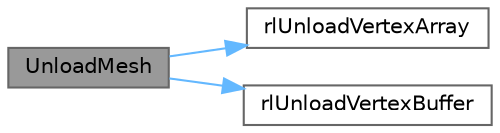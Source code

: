 digraph "UnloadMesh"
{
 // LATEX_PDF_SIZE
  bgcolor="transparent";
  edge [fontname=Helvetica,fontsize=10,labelfontname=Helvetica,labelfontsize=10];
  node [fontname=Helvetica,fontsize=10,shape=box,height=0.2,width=0.4];
  rankdir="LR";
  Node1 [id="Node000001",label="UnloadMesh",height=0.2,width=0.4,color="gray40", fillcolor="grey60", style="filled", fontcolor="black",tooltip=" "];
  Node1 -> Node2 [id="edge1_Node000001_Node000002",color="steelblue1",style="solid",tooltip=" "];
  Node2 [id="Node000002",label="rlUnloadVertexArray",height=0.2,width=0.4,color="grey40", fillcolor="white", style="filled",URL="$_classes_2lib_2rlgl_8h.html#ab8f40b14e3576cca5c25abe16368657a",tooltip=" "];
  Node1 -> Node3 [id="edge2_Node000001_Node000003",color="steelblue1",style="solid",tooltip=" "];
  Node3 [id="Node000003",label="rlUnloadVertexBuffer",height=0.2,width=0.4,color="grey40", fillcolor="white", style="filled",URL="$_classes_2lib_2rlgl_8h.html#af510d4cc67482a1becfd5c2a907d5ec2",tooltip=" "];
}
